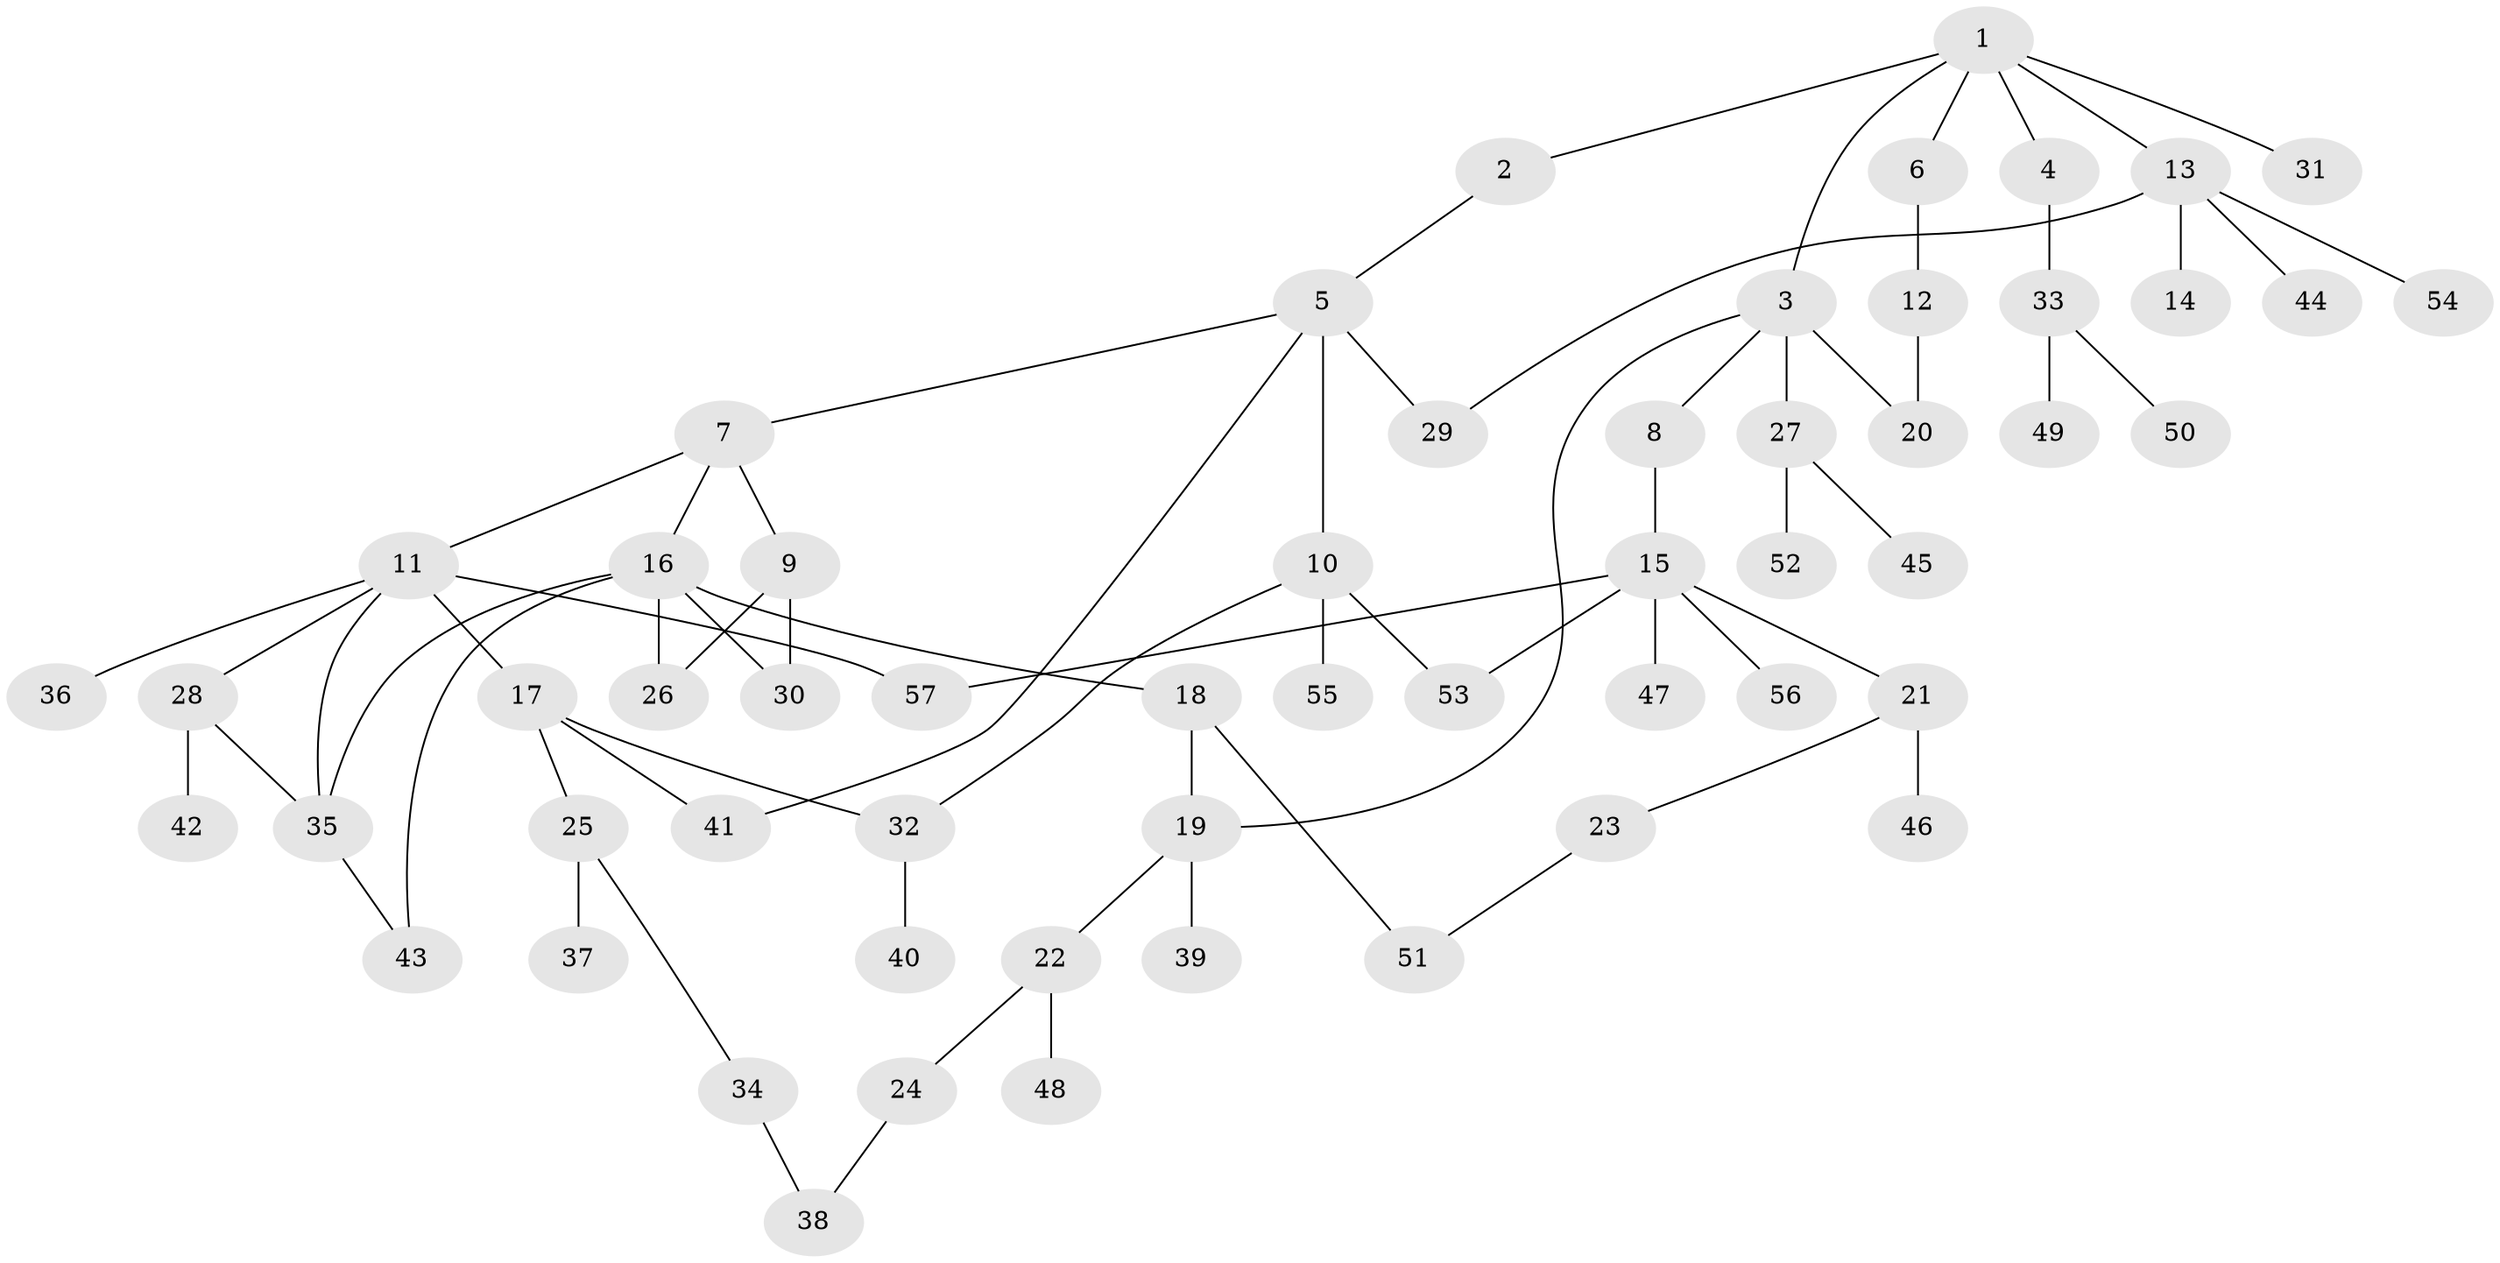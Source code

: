 // Generated by graph-tools (version 1.1) at 2025/25/03/09/25 03:25:29]
// undirected, 57 vertices, 70 edges
graph export_dot {
graph [start="1"]
  node [color=gray90,style=filled];
  1;
  2;
  3;
  4;
  5;
  6;
  7;
  8;
  9;
  10;
  11;
  12;
  13;
  14;
  15;
  16;
  17;
  18;
  19;
  20;
  21;
  22;
  23;
  24;
  25;
  26;
  27;
  28;
  29;
  30;
  31;
  32;
  33;
  34;
  35;
  36;
  37;
  38;
  39;
  40;
  41;
  42;
  43;
  44;
  45;
  46;
  47;
  48;
  49;
  50;
  51;
  52;
  53;
  54;
  55;
  56;
  57;
  1 -- 2;
  1 -- 3;
  1 -- 4;
  1 -- 6;
  1 -- 13;
  1 -- 31;
  2 -- 5;
  3 -- 8;
  3 -- 19;
  3 -- 20;
  3 -- 27;
  4 -- 33;
  5 -- 7;
  5 -- 10;
  5 -- 29;
  5 -- 41;
  6 -- 12;
  7 -- 9;
  7 -- 11;
  7 -- 16;
  8 -- 15;
  9 -- 26;
  9 -- 30;
  10 -- 53;
  10 -- 55;
  10 -- 32;
  11 -- 17;
  11 -- 28;
  11 -- 36;
  11 -- 35;
  11 -- 57;
  12 -- 20;
  13 -- 14;
  13 -- 44;
  13 -- 54;
  13 -- 29;
  15 -- 21;
  15 -- 47;
  15 -- 56;
  15 -- 57;
  15 -- 53;
  16 -- 18;
  16 -- 30;
  16 -- 35;
  16 -- 43;
  16 -- 26;
  17 -- 25;
  17 -- 32;
  17 -- 41;
  18 -- 51;
  18 -- 19;
  19 -- 22;
  19 -- 39;
  21 -- 23;
  21 -- 46;
  22 -- 24;
  22 -- 48;
  23 -- 51;
  24 -- 38;
  25 -- 34;
  25 -- 37;
  27 -- 45;
  27 -- 52;
  28 -- 42;
  28 -- 35;
  32 -- 40;
  33 -- 49;
  33 -- 50;
  34 -- 38;
  35 -- 43;
}
